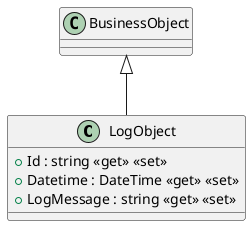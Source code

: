 @startuml
class LogObject {
    + Id : string <<get>> <<set>>
    + Datetime : DateTime <<get>> <<set>>
    + LogMessage : string <<get>> <<set>>
}
BusinessObject <|-- LogObject
@enduml
